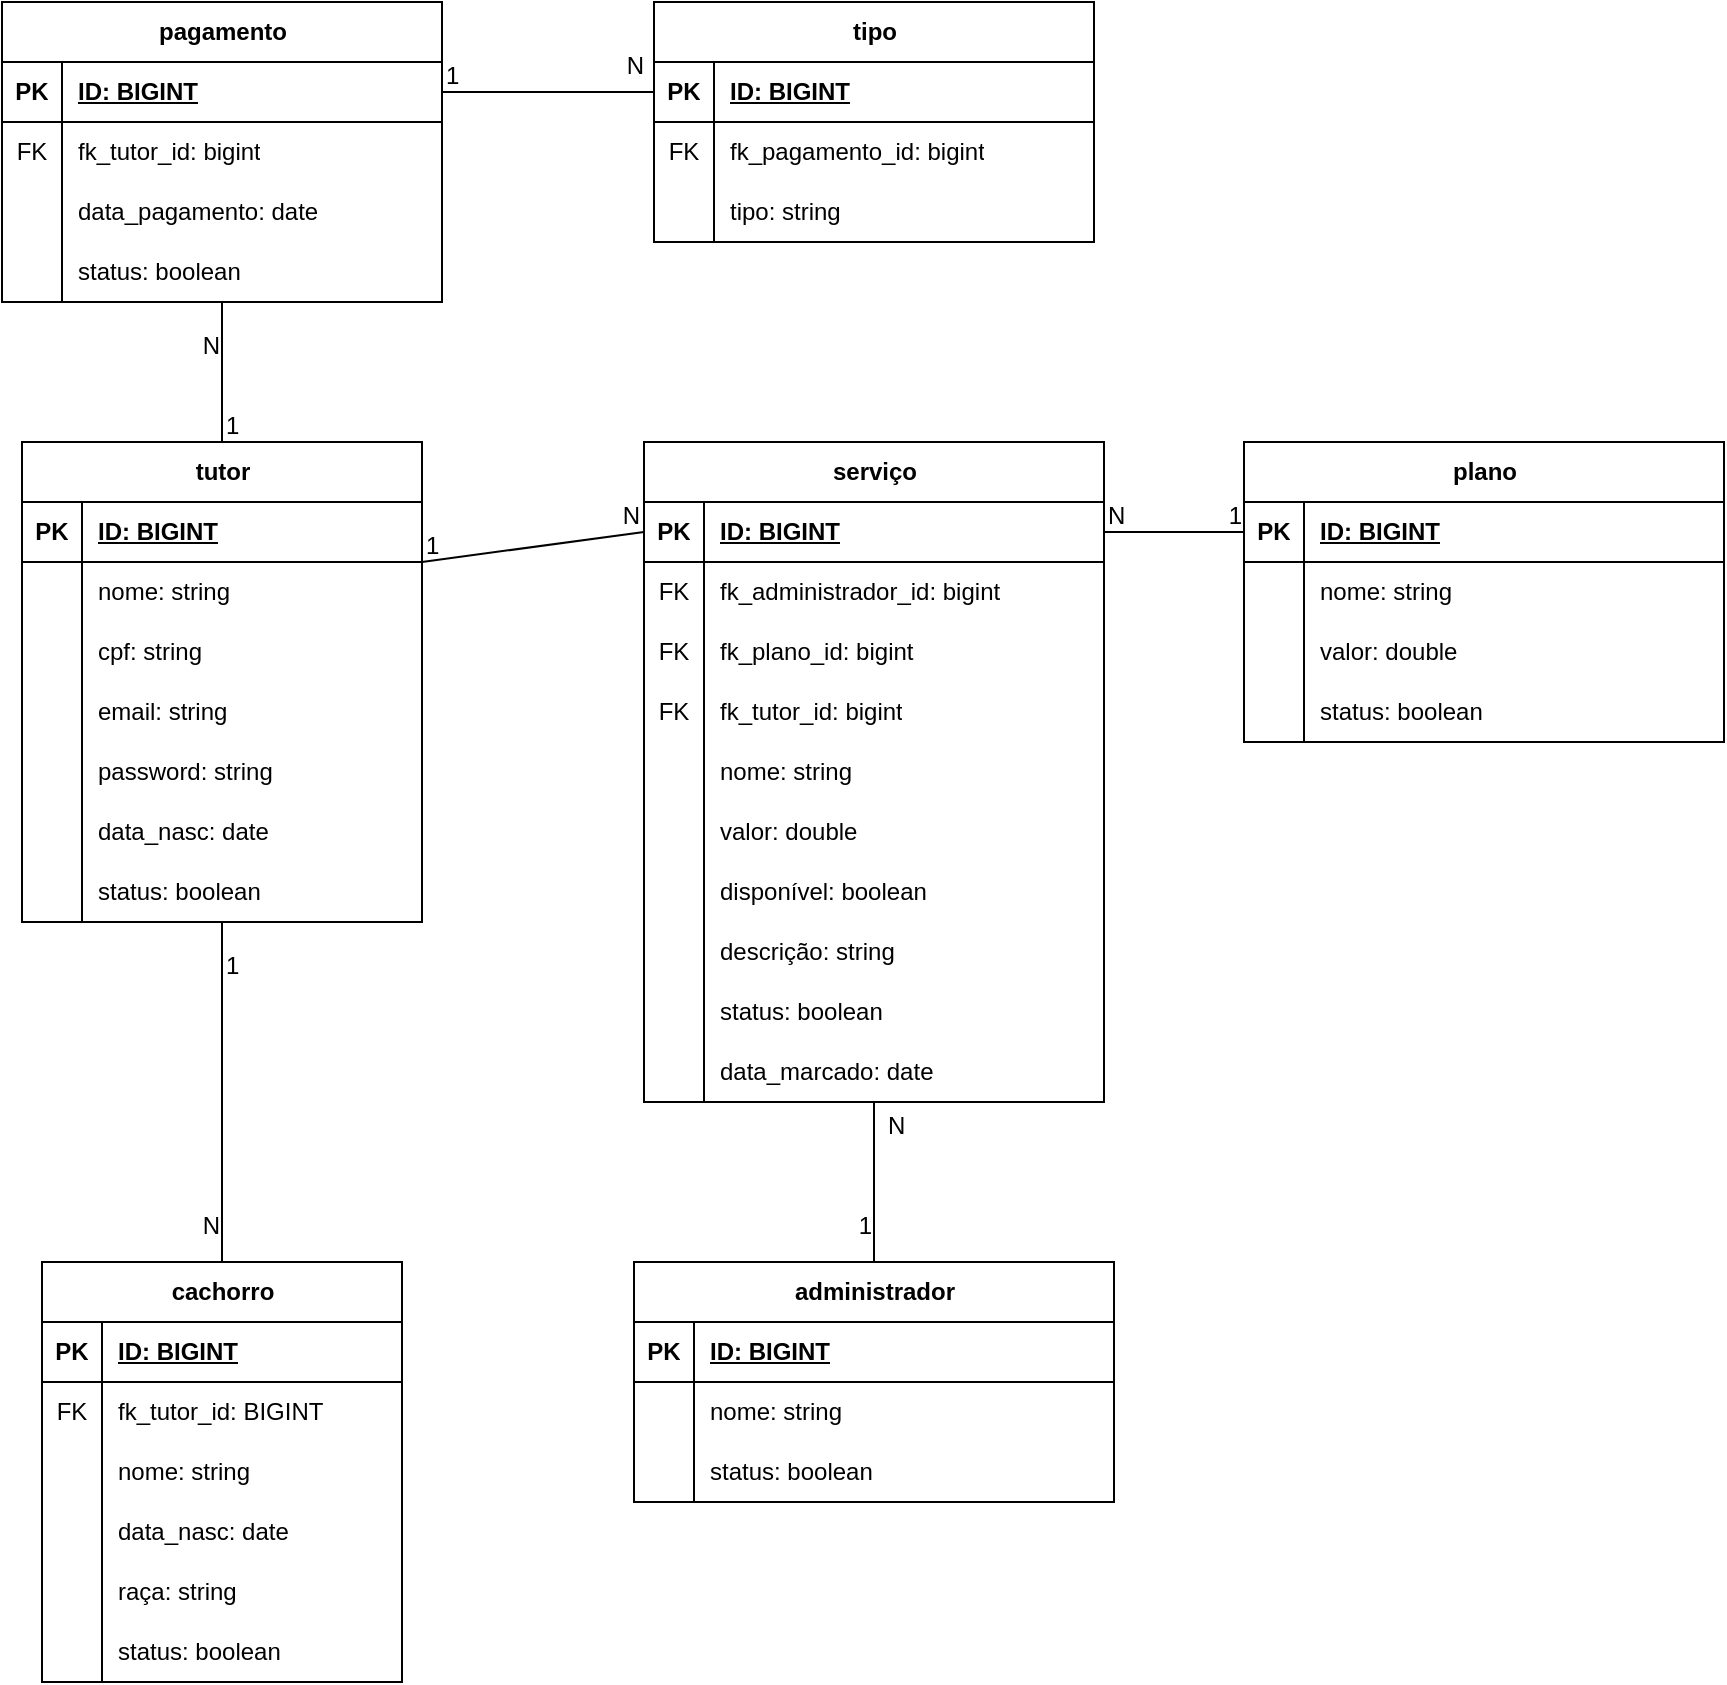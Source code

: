 <mxfile version="24.7.5">
  <diagram name="Page-1" id="2ca16b54-16f6-2749-3443-fa8db7711227">
    <mxGraphModel dx="1050" dy="669" grid="1" gridSize="10" guides="1" tooltips="1" connect="1" arrows="1" fold="1" page="1" pageScale="1" pageWidth="1100" pageHeight="850" background="none" math="0" shadow="0">
      <root>
        <mxCell id="0" />
        <mxCell id="1" parent="0" />
        <mxCell id="w0drmcv0weBNsux4f_6d-1" value="tutor" style="shape=table;startSize=30;container=1;collapsible=1;childLayout=tableLayout;fixedRows=1;rowLines=0;fontStyle=1;align=center;resizeLast=1;html=1;" parent="1" vertex="1">
          <mxGeometry x="99" y="290" width="200" height="240" as="geometry" />
        </mxCell>
        <mxCell id="w0drmcv0weBNsux4f_6d-2" value="" style="shape=tableRow;horizontal=0;startSize=0;swimlaneHead=0;swimlaneBody=0;fillColor=none;collapsible=0;dropTarget=0;points=[[0,0.5],[1,0.5]];portConstraint=eastwest;top=0;left=0;right=0;bottom=1;" parent="w0drmcv0weBNsux4f_6d-1" vertex="1">
          <mxGeometry y="30" width="200" height="30" as="geometry" />
        </mxCell>
        <mxCell id="w0drmcv0weBNsux4f_6d-3" value="PK" style="shape=partialRectangle;connectable=0;fillColor=none;top=0;left=0;bottom=0;right=0;fontStyle=1;overflow=hidden;whiteSpace=wrap;html=1;" parent="w0drmcv0weBNsux4f_6d-2" vertex="1">
          <mxGeometry width="30" height="30" as="geometry">
            <mxRectangle width="30" height="30" as="alternateBounds" />
          </mxGeometry>
        </mxCell>
        <mxCell id="w0drmcv0weBNsux4f_6d-4" value="ID: BIGINT" style="shape=partialRectangle;connectable=0;fillColor=none;top=0;left=0;bottom=0;right=0;align=left;spacingLeft=6;fontStyle=5;overflow=hidden;whiteSpace=wrap;html=1;" parent="w0drmcv0weBNsux4f_6d-2" vertex="1">
          <mxGeometry x="30" width="170" height="30" as="geometry">
            <mxRectangle width="170" height="30" as="alternateBounds" />
          </mxGeometry>
        </mxCell>
        <mxCell id="PdTR3v3oqkqqlif8aRmC-21" value="" style="shape=tableRow;horizontal=0;startSize=0;swimlaneHead=0;swimlaneBody=0;fillColor=none;collapsible=0;dropTarget=0;points=[[0,0.5],[1,0.5]];portConstraint=eastwest;top=0;left=0;right=0;bottom=0;" parent="w0drmcv0weBNsux4f_6d-1" vertex="1">
          <mxGeometry y="60" width="200" height="30" as="geometry" />
        </mxCell>
        <mxCell id="PdTR3v3oqkqqlif8aRmC-22" value="" style="shape=partialRectangle;connectable=0;fillColor=none;top=0;left=0;bottom=0;right=0;editable=1;overflow=hidden;whiteSpace=wrap;html=1;" parent="PdTR3v3oqkqqlif8aRmC-21" vertex="1">
          <mxGeometry width="30" height="30" as="geometry">
            <mxRectangle width="30" height="30" as="alternateBounds" />
          </mxGeometry>
        </mxCell>
        <mxCell id="PdTR3v3oqkqqlif8aRmC-23" value="nome: string" style="shape=partialRectangle;connectable=0;fillColor=none;top=0;left=0;bottom=0;right=0;align=left;spacingLeft=6;overflow=hidden;whiteSpace=wrap;html=1;" parent="PdTR3v3oqkqqlif8aRmC-21" vertex="1">
          <mxGeometry x="30" width="170" height="30" as="geometry">
            <mxRectangle width="170" height="30" as="alternateBounds" />
          </mxGeometry>
        </mxCell>
        <mxCell id="t72i1AY5IEDiPh9TqHGq-1" value="" style="shape=tableRow;horizontal=0;startSize=0;swimlaneHead=0;swimlaneBody=0;fillColor=none;collapsible=0;dropTarget=0;points=[[0,0.5],[1,0.5]];portConstraint=eastwest;top=0;left=0;right=0;bottom=0;" vertex="1" parent="w0drmcv0weBNsux4f_6d-1">
          <mxGeometry y="90" width="200" height="30" as="geometry" />
        </mxCell>
        <mxCell id="t72i1AY5IEDiPh9TqHGq-2" value="" style="shape=partialRectangle;connectable=0;fillColor=none;top=0;left=0;bottom=0;right=0;editable=1;overflow=hidden;whiteSpace=wrap;html=1;" vertex="1" parent="t72i1AY5IEDiPh9TqHGq-1">
          <mxGeometry width="30" height="30" as="geometry">
            <mxRectangle width="30" height="30" as="alternateBounds" />
          </mxGeometry>
        </mxCell>
        <mxCell id="t72i1AY5IEDiPh9TqHGq-3" value="cpf: string" style="shape=partialRectangle;connectable=0;fillColor=none;top=0;left=0;bottom=0;right=0;align=left;spacingLeft=6;overflow=hidden;whiteSpace=wrap;html=1;" vertex="1" parent="t72i1AY5IEDiPh9TqHGq-1">
          <mxGeometry x="30" width="170" height="30" as="geometry">
            <mxRectangle width="170" height="30" as="alternateBounds" />
          </mxGeometry>
        </mxCell>
        <mxCell id="t72i1AY5IEDiPh9TqHGq-10" value="" style="shape=tableRow;horizontal=0;startSize=0;swimlaneHead=0;swimlaneBody=0;fillColor=none;collapsible=0;dropTarget=0;points=[[0,0.5],[1,0.5]];portConstraint=eastwest;top=0;left=0;right=0;bottom=0;" vertex="1" parent="w0drmcv0weBNsux4f_6d-1">
          <mxGeometry y="120" width="200" height="30" as="geometry" />
        </mxCell>
        <mxCell id="t72i1AY5IEDiPh9TqHGq-11" value="" style="shape=partialRectangle;connectable=0;fillColor=none;top=0;left=0;bottom=0;right=0;editable=1;overflow=hidden;whiteSpace=wrap;html=1;" vertex="1" parent="t72i1AY5IEDiPh9TqHGq-10">
          <mxGeometry width="30" height="30" as="geometry">
            <mxRectangle width="30" height="30" as="alternateBounds" />
          </mxGeometry>
        </mxCell>
        <mxCell id="t72i1AY5IEDiPh9TqHGq-12" value="email: string" style="shape=partialRectangle;connectable=0;fillColor=none;top=0;left=0;bottom=0;right=0;align=left;spacingLeft=6;overflow=hidden;whiteSpace=wrap;html=1;" vertex="1" parent="t72i1AY5IEDiPh9TqHGq-10">
          <mxGeometry x="30" width="170" height="30" as="geometry">
            <mxRectangle width="170" height="30" as="alternateBounds" />
          </mxGeometry>
        </mxCell>
        <mxCell id="t72i1AY5IEDiPh9TqHGq-13" value="" style="shape=tableRow;horizontal=0;startSize=0;swimlaneHead=0;swimlaneBody=0;fillColor=none;collapsible=0;dropTarget=0;points=[[0,0.5],[1,0.5]];portConstraint=eastwest;top=0;left=0;right=0;bottom=0;" vertex="1" parent="w0drmcv0weBNsux4f_6d-1">
          <mxGeometry y="150" width="200" height="30" as="geometry" />
        </mxCell>
        <mxCell id="t72i1AY5IEDiPh9TqHGq-14" value="" style="shape=partialRectangle;connectable=0;fillColor=none;top=0;left=0;bottom=0;right=0;editable=1;overflow=hidden;whiteSpace=wrap;html=1;" vertex="1" parent="t72i1AY5IEDiPh9TqHGq-13">
          <mxGeometry width="30" height="30" as="geometry">
            <mxRectangle width="30" height="30" as="alternateBounds" />
          </mxGeometry>
        </mxCell>
        <mxCell id="t72i1AY5IEDiPh9TqHGq-15" value="password: string" style="shape=partialRectangle;connectable=0;fillColor=none;top=0;left=0;bottom=0;right=0;align=left;spacingLeft=6;overflow=hidden;whiteSpace=wrap;html=1;" vertex="1" parent="t72i1AY5IEDiPh9TqHGq-13">
          <mxGeometry x="30" width="170" height="30" as="geometry">
            <mxRectangle width="170" height="30" as="alternateBounds" />
          </mxGeometry>
        </mxCell>
        <mxCell id="t72i1AY5IEDiPh9TqHGq-7" value="" style="shape=tableRow;horizontal=0;startSize=0;swimlaneHead=0;swimlaneBody=0;fillColor=none;collapsible=0;dropTarget=0;points=[[0,0.5],[1,0.5]];portConstraint=eastwest;top=0;left=0;right=0;bottom=0;" vertex="1" parent="w0drmcv0weBNsux4f_6d-1">
          <mxGeometry y="180" width="200" height="30" as="geometry" />
        </mxCell>
        <mxCell id="t72i1AY5IEDiPh9TqHGq-8" value="" style="shape=partialRectangle;connectable=0;fillColor=none;top=0;left=0;bottom=0;right=0;editable=1;overflow=hidden;whiteSpace=wrap;html=1;" vertex="1" parent="t72i1AY5IEDiPh9TqHGq-7">
          <mxGeometry width="30" height="30" as="geometry">
            <mxRectangle width="30" height="30" as="alternateBounds" />
          </mxGeometry>
        </mxCell>
        <mxCell id="t72i1AY5IEDiPh9TqHGq-9" value="data_nasc: date" style="shape=partialRectangle;connectable=0;fillColor=none;top=0;left=0;bottom=0;right=0;align=left;spacingLeft=6;overflow=hidden;whiteSpace=wrap;html=1;" vertex="1" parent="t72i1AY5IEDiPh9TqHGq-7">
          <mxGeometry x="30" width="170" height="30" as="geometry">
            <mxRectangle width="170" height="30" as="alternateBounds" />
          </mxGeometry>
        </mxCell>
        <mxCell id="PdTR3v3oqkqqlif8aRmC-6" value="" style="shape=tableRow;horizontal=0;startSize=0;swimlaneHead=0;swimlaneBody=0;fillColor=none;collapsible=0;dropTarget=0;points=[[0,0.5],[1,0.5]];portConstraint=eastwest;top=0;left=0;right=0;bottom=0;" parent="w0drmcv0weBNsux4f_6d-1" vertex="1">
          <mxGeometry y="210" width="200" height="30" as="geometry" />
        </mxCell>
        <mxCell id="PdTR3v3oqkqqlif8aRmC-7" value="" style="shape=partialRectangle;connectable=0;fillColor=none;top=0;left=0;bottom=0;right=0;editable=1;overflow=hidden;whiteSpace=wrap;html=1;" parent="PdTR3v3oqkqqlif8aRmC-6" vertex="1">
          <mxGeometry width="30" height="30" as="geometry">
            <mxRectangle width="30" height="30" as="alternateBounds" />
          </mxGeometry>
        </mxCell>
        <mxCell id="PdTR3v3oqkqqlif8aRmC-8" value="status: boolean" style="shape=partialRectangle;connectable=0;fillColor=none;top=0;left=0;bottom=0;right=0;align=left;spacingLeft=6;overflow=hidden;whiteSpace=wrap;html=1;" parent="PdTR3v3oqkqqlif8aRmC-6" vertex="1">
          <mxGeometry x="30" width="170" height="30" as="geometry">
            <mxRectangle width="170" height="30" as="alternateBounds" />
          </mxGeometry>
        </mxCell>
        <mxCell id="w0drmcv0weBNsux4f_6d-27" value="cachorro" style="shape=table;startSize=30;container=1;collapsible=1;childLayout=tableLayout;fixedRows=1;rowLines=0;fontStyle=1;align=center;resizeLast=1;html=1;" parent="1" vertex="1">
          <mxGeometry x="109" y="700" width="180" height="210" as="geometry" />
        </mxCell>
        <mxCell id="w0drmcv0weBNsux4f_6d-28" value="" style="shape=tableRow;horizontal=0;startSize=0;swimlaneHead=0;swimlaneBody=0;fillColor=none;collapsible=0;dropTarget=0;points=[[0,0.5],[1,0.5]];portConstraint=eastwest;top=0;left=0;right=0;bottom=1;" parent="w0drmcv0weBNsux4f_6d-27" vertex="1">
          <mxGeometry y="30" width="180" height="30" as="geometry" />
        </mxCell>
        <mxCell id="w0drmcv0weBNsux4f_6d-29" value="PK" style="shape=partialRectangle;connectable=0;fillColor=none;top=0;left=0;bottom=0;right=0;fontStyle=1;overflow=hidden;whiteSpace=wrap;html=1;" parent="w0drmcv0weBNsux4f_6d-28" vertex="1">
          <mxGeometry width="30" height="30" as="geometry">
            <mxRectangle width="30" height="30" as="alternateBounds" />
          </mxGeometry>
        </mxCell>
        <mxCell id="w0drmcv0weBNsux4f_6d-30" value="ID: BIGINT" style="shape=partialRectangle;connectable=0;fillColor=none;top=0;left=0;bottom=0;right=0;align=left;spacingLeft=6;fontStyle=5;overflow=hidden;whiteSpace=wrap;html=1;" parent="w0drmcv0weBNsux4f_6d-28" vertex="1">
          <mxGeometry x="30" width="150" height="30" as="geometry">
            <mxRectangle width="150" height="30" as="alternateBounds" />
          </mxGeometry>
        </mxCell>
        <mxCell id="w0drmcv0weBNsux4f_6d-31" value="" style="shape=tableRow;horizontal=0;startSize=0;swimlaneHead=0;swimlaneBody=0;fillColor=none;collapsible=0;dropTarget=0;points=[[0,0.5],[1,0.5]];portConstraint=eastwest;top=0;left=0;right=0;bottom=0;" parent="w0drmcv0weBNsux4f_6d-27" vertex="1">
          <mxGeometry y="60" width="180" height="30" as="geometry" />
        </mxCell>
        <mxCell id="w0drmcv0weBNsux4f_6d-32" value="FK" style="shape=partialRectangle;connectable=0;fillColor=none;top=0;left=0;bottom=0;right=0;editable=1;overflow=hidden;whiteSpace=wrap;html=1;" parent="w0drmcv0weBNsux4f_6d-31" vertex="1">
          <mxGeometry width="30" height="30" as="geometry">
            <mxRectangle width="30" height="30" as="alternateBounds" />
          </mxGeometry>
        </mxCell>
        <mxCell id="w0drmcv0weBNsux4f_6d-33" value="fk_t&lt;span style=&quot;background-color: initial;&quot;&gt;utor_id: BIGINT&lt;/span&gt;" style="shape=partialRectangle;connectable=0;fillColor=none;top=0;left=0;bottom=0;right=0;align=left;spacingLeft=6;overflow=hidden;whiteSpace=wrap;html=1;" parent="w0drmcv0weBNsux4f_6d-31" vertex="1">
          <mxGeometry x="30" width="150" height="30" as="geometry">
            <mxRectangle width="150" height="30" as="alternateBounds" />
          </mxGeometry>
        </mxCell>
        <mxCell id="PdTR3v3oqkqqlif8aRmC-100" value="" style="shape=tableRow;horizontal=0;startSize=0;swimlaneHead=0;swimlaneBody=0;fillColor=none;collapsible=0;dropTarget=0;points=[[0,0.5],[1,0.5]];portConstraint=eastwest;top=0;left=0;right=0;bottom=0;" parent="w0drmcv0weBNsux4f_6d-27" vertex="1">
          <mxGeometry y="90" width="180" height="30" as="geometry" />
        </mxCell>
        <mxCell id="PdTR3v3oqkqqlif8aRmC-101" value="" style="shape=partialRectangle;connectable=0;fillColor=none;top=0;left=0;bottom=0;right=0;editable=1;overflow=hidden;whiteSpace=wrap;html=1;" parent="PdTR3v3oqkqqlif8aRmC-100" vertex="1">
          <mxGeometry width="30" height="30" as="geometry">
            <mxRectangle width="30" height="30" as="alternateBounds" />
          </mxGeometry>
        </mxCell>
        <mxCell id="PdTR3v3oqkqqlif8aRmC-102" value="nome: string" style="shape=partialRectangle;connectable=0;fillColor=none;top=0;left=0;bottom=0;right=0;align=left;spacingLeft=6;overflow=hidden;whiteSpace=wrap;html=1;" parent="PdTR3v3oqkqqlif8aRmC-100" vertex="1">
          <mxGeometry x="30" width="150" height="30" as="geometry">
            <mxRectangle width="150" height="30" as="alternateBounds" />
          </mxGeometry>
        </mxCell>
        <mxCell id="PdTR3v3oqkqqlif8aRmC-103" value="" style="shape=tableRow;horizontal=0;startSize=0;swimlaneHead=0;swimlaneBody=0;fillColor=none;collapsible=0;dropTarget=0;points=[[0,0.5],[1,0.5]];portConstraint=eastwest;top=0;left=0;right=0;bottom=0;" parent="w0drmcv0weBNsux4f_6d-27" vertex="1">
          <mxGeometry y="120" width="180" height="30" as="geometry" />
        </mxCell>
        <mxCell id="PdTR3v3oqkqqlif8aRmC-104" value="" style="shape=partialRectangle;connectable=0;fillColor=none;top=0;left=0;bottom=0;right=0;editable=1;overflow=hidden;whiteSpace=wrap;html=1;" parent="PdTR3v3oqkqqlif8aRmC-103" vertex="1">
          <mxGeometry width="30" height="30" as="geometry">
            <mxRectangle width="30" height="30" as="alternateBounds" />
          </mxGeometry>
        </mxCell>
        <mxCell id="PdTR3v3oqkqqlif8aRmC-105" value="&lt;span style=&quot;background-color: initial;&quot;&gt;data_nasc: date&lt;/span&gt;" style="shape=partialRectangle;connectable=0;fillColor=none;top=0;left=0;bottom=0;right=0;align=left;spacingLeft=6;overflow=hidden;whiteSpace=wrap;html=1;" parent="PdTR3v3oqkqqlif8aRmC-103" vertex="1">
          <mxGeometry x="30" width="150" height="30" as="geometry">
            <mxRectangle width="150" height="30" as="alternateBounds" />
          </mxGeometry>
        </mxCell>
        <mxCell id="PdTR3v3oqkqqlif8aRmC-106" value="" style="shape=tableRow;horizontal=0;startSize=0;swimlaneHead=0;swimlaneBody=0;fillColor=none;collapsible=0;dropTarget=0;points=[[0,0.5],[1,0.5]];portConstraint=eastwest;top=0;left=0;right=0;bottom=0;" parent="w0drmcv0weBNsux4f_6d-27" vertex="1">
          <mxGeometry y="150" width="180" height="30" as="geometry" />
        </mxCell>
        <mxCell id="PdTR3v3oqkqqlif8aRmC-107" value="" style="shape=partialRectangle;connectable=0;fillColor=none;top=0;left=0;bottom=0;right=0;editable=1;overflow=hidden;whiteSpace=wrap;html=1;" parent="PdTR3v3oqkqqlif8aRmC-106" vertex="1">
          <mxGeometry width="30" height="30" as="geometry">
            <mxRectangle width="30" height="30" as="alternateBounds" />
          </mxGeometry>
        </mxCell>
        <mxCell id="PdTR3v3oqkqqlif8aRmC-108" value="&lt;span style=&quot;background-color: initial;&quot;&gt;raça: string&lt;/span&gt;" style="shape=partialRectangle;connectable=0;fillColor=none;top=0;left=0;bottom=0;right=0;align=left;spacingLeft=6;overflow=hidden;whiteSpace=wrap;html=1;" parent="PdTR3v3oqkqqlif8aRmC-106" vertex="1">
          <mxGeometry x="30" width="150" height="30" as="geometry">
            <mxRectangle width="150" height="30" as="alternateBounds" />
          </mxGeometry>
        </mxCell>
        <mxCell id="PdTR3v3oqkqqlif8aRmC-109" value="" style="shape=tableRow;horizontal=0;startSize=0;swimlaneHead=0;swimlaneBody=0;fillColor=none;collapsible=0;dropTarget=0;points=[[0,0.5],[1,0.5]];portConstraint=eastwest;top=0;left=0;right=0;bottom=0;" parent="w0drmcv0weBNsux4f_6d-27" vertex="1">
          <mxGeometry y="180" width="180" height="30" as="geometry" />
        </mxCell>
        <mxCell id="PdTR3v3oqkqqlif8aRmC-110" value="" style="shape=partialRectangle;connectable=0;fillColor=none;top=0;left=0;bottom=0;right=0;editable=1;overflow=hidden;whiteSpace=wrap;html=1;" parent="PdTR3v3oqkqqlif8aRmC-109" vertex="1">
          <mxGeometry width="30" height="30" as="geometry">
            <mxRectangle width="30" height="30" as="alternateBounds" />
          </mxGeometry>
        </mxCell>
        <mxCell id="PdTR3v3oqkqqlif8aRmC-111" value="&lt;span style=&quot;background-color: initial;&quot;&gt;status: boolean&lt;/span&gt;" style="shape=partialRectangle;connectable=0;fillColor=none;top=0;left=0;bottom=0;right=0;align=left;spacingLeft=6;overflow=hidden;whiteSpace=wrap;html=1;" parent="PdTR3v3oqkqqlif8aRmC-109" vertex="1">
          <mxGeometry x="30" width="150" height="30" as="geometry">
            <mxRectangle width="150" height="30" as="alternateBounds" />
          </mxGeometry>
        </mxCell>
        <mxCell id="w0drmcv0weBNsux4f_6d-34" value="" style="endArrow=none;html=1;rounded=0;exitX=1;exitY=0.25;exitDx=0;exitDy=0;entryX=0;entryY=0.5;entryDx=0;entryDy=0;" parent="1" source="w0drmcv0weBNsux4f_6d-1" target="w0drmcv0weBNsux4f_6d-41" edge="1">
          <mxGeometry relative="1" as="geometry">
            <mxPoint x="240" y="169.83" as="sourcePoint" />
            <mxPoint x="330" y="355" as="targetPoint" />
          </mxGeometry>
        </mxCell>
        <mxCell id="w0drmcv0weBNsux4f_6d-35" value="1" style="resizable=0;html=1;whiteSpace=wrap;align=left;verticalAlign=bottom;" parent="w0drmcv0weBNsux4f_6d-34" connectable="0" vertex="1">
          <mxGeometry x="-1" relative="1" as="geometry" />
        </mxCell>
        <mxCell id="w0drmcv0weBNsux4f_6d-36" value="N" style="resizable=0;html=1;whiteSpace=wrap;align=right;verticalAlign=bottom;" parent="w0drmcv0weBNsux4f_6d-34" connectable="0" vertex="1">
          <mxGeometry x="1" relative="1" as="geometry" />
        </mxCell>
        <mxCell id="w0drmcv0weBNsux4f_6d-37" value="" style="endArrow=none;html=1;rounded=0;entryX=0.5;entryY=0;entryDx=0;entryDy=0;exitX=0.5;exitY=1;exitDx=0;exitDy=0;" parent="1" source="w0drmcv0weBNsux4f_6d-1" target="w0drmcv0weBNsux4f_6d-27" edge="1">
          <mxGeometry relative="1" as="geometry">
            <mxPoint x="340" y="545" as="sourcePoint" />
            <mxPoint x="530" y="255" as="targetPoint" />
          </mxGeometry>
        </mxCell>
        <mxCell id="w0drmcv0weBNsux4f_6d-38" value="1" style="resizable=0;html=1;whiteSpace=wrap;align=left;verticalAlign=bottom;" parent="w0drmcv0weBNsux4f_6d-37" connectable="0" vertex="1">
          <mxGeometry x="-1" relative="1" as="geometry">
            <mxPoint y="30" as="offset" />
          </mxGeometry>
        </mxCell>
        <mxCell id="w0drmcv0weBNsux4f_6d-39" value="N" style="resizable=0;html=1;whiteSpace=wrap;align=right;verticalAlign=bottom;" parent="w0drmcv0weBNsux4f_6d-37" connectable="0" vertex="1">
          <mxGeometry x="1" relative="1" as="geometry">
            <mxPoint y="-10" as="offset" />
          </mxGeometry>
        </mxCell>
        <mxCell id="w0drmcv0weBNsux4f_6d-40" value="serviço" style="shape=table;startSize=30;container=1;collapsible=1;childLayout=tableLayout;fixedRows=1;rowLines=0;fontStyle=1;align=center;resizeLast=1;html=1;" parent="1" vertex="1">
          <mxGeometry x="410" y="290" width="230" height="330" as="geometry" />
        </mxCell>
        <mxCell id="w0drmcv0weBNsux4f_6d-41" value="" style="shape=tableRow;horizontal=0;startSize=0;swimlaneHead=0;swimlaneBody=0;fillColor=none;collapsible=0;dropTarget=0;points=[[0,0.5],[1,0.5]];portConstraint=eastwest;top=0;left=0;right=0;bottom=1;" parent="w0drmcv0weBNsux4f_6d-40" vertex="1">
          <mxGeometry y="30" width="230" height="30" as="geometry" />
        </mxCell>
        <mxCell id="w0drmcv0weBNsux4f_6d-42" value="PK" style="shape=partialRectangle;connectable=0;fillColor=none;top=0;left=0;bottom=0;right=0;fontStyle=1;overflow=hidden;whiteSpace=wrap;html=1;" parent="w0drmcv0weBNsux4f_6d-41" vertex="1">
          <mxGeometry width="30" height="30" as="geometry">
            <mxRectangle width="30" height="30" as="alternateBounds" />
          </mxGeometry>
        </mxCell>
        <mxCell id="w0drmcv0weBNsux4f_6d-43" value="ID: BIGINT" style="shape=partialRectangle;connectable=0;fillColor=none;top=0;left=0;bottom=0;right=0;align=left;spacingLeft=6;fontStyle=5;overflow=hidden;whiteSpace=wrap;html=1;" parent="w0drmcv0weBNsux4f_6d-41" vertex="1">
          <mxGeometry x="30" width="200" height="30" as="geometry">
            <mxRectangle width="200" height="30" as="alternateBounds" />
          </mxGeometry>
        </mxCell>
        <mxCell id="PdTR3v3oqkqqlif8aRmC-15" value="" style="shape=tableRow;horizontal=0;startSize=0;swimlaneHead=0;swimlaneBody=0;fillColor=none;collapsible=0;dropTarget=0;points=[[0,0.5],[1,0.5]];portConstraint=eastwest;top=0;left=0;right=0;bottom=0;" parent="w0drmcv0weBNsux4f_6d-40" vertex="1">
          <mxGeometry y="60" width="230" height="30" as="geometry" />
        </mxCell>
        <mxCell id="PdTR3v3oqkqqlif8aRmC-16" value="&lt;span style=&quot;text-align: left;&quot;&gt;FK&lt;/span&gt;" style="shape=partialRectangle;connectable=0;fillColor=none;top=0;left=0;bottom=0;right=0;editable=1;overflow=hidden;whiteSpace=wrap;html=1;" parent="PdTR3v3oqkqqlif8aRmC-15" vertex="1">
          <mxGeometry width="30" height="30" as="geometry">
            <mxRectangle width="30" height="30" as="alternateBounds" />
          </mxGeometry>
        </mxCell>
        <mxCell id="PdTR3v3oqkqqlif8aRmC-17" value="fk_administrador_id: bigint" style="shape=partialRectangle;connectable=0;fillColor=none;top=0;left=0;bottom=0;right=0;align=left;spacingLeft=6;overflow=hidden;whiteSpace=wrap;html=1;" parent="PdTR3v3oqkqqlif8aRmC-15" vertex="1">
          <mxGeometry x="30" width="200" height="30" as="geometry">
            <mxRectangle width="200" height="30" as="alternateBounds" />
          </mxGeometry>
        </mxCell>
        <mxCell id="PdTR3v3oqkqqlif8aRmC-118" value="" style="shape=tableRow;horizontal=0;startSize=0;swimlaneHead=0;swimlaneBody=0;fillColor=none;collapsible=0;dropTarget=0;points=[[0,0.5],[1,0.5]];portConstraint=eastwest;top=0;left=0;right=0;bottom=0;" parent="w0drmcv0weBNsux4f_6d-40" vertex="1">
          <mxGeometry y="90" width="230" height="30" as="geometry" />
        </mxCell>
        <mxCell id="PdTR3v3oqkqqlif8aRmC-119" value="&lt;span style=&quot;text-align: left;&quot;&gt;FK&lt;/span&gt;" style="shape=partialRectangle;connectable=0;fillColor=none;top=0;left=0;bottom=0;right=0;editable=1;overflow=hidden;whiteSpace=wrap;html=1;" parent="PdTR3v3oqkqqlif8aRmC-118" vertex="1">
          <mxGeometry width="30" height="30" as="geometry">
            <mxRectangle width="30" height="30" as="alternateBounds" />
          </mxGeometry>
        </mxCell>
        <mxCell id="PdTR3v3oqkqqlif8aRmC-120" value="fk_plano_id: bigint" style="shape=partialRectangle;connectable=0;fillColor=none;top=0;left=0;bottom=0;right=0;align=left;spacingLeft=6;overflow=hidden;whiteSpace=wrap;html=1;" parent="PdTR3v3oqkqqlif8aRmC-118" vertex="1">
          <mxGeometry x="30" width="200" height="30" as="geometry">
            <mxRectangle width="200" height="30" as="alternateBounds" />
          </mxGeometry>
        </mxCell>
        <mxCell id="PdTR3v3oqkqqlif8aRmC-40" value="" style="shape=tableRow;horizontal=0;startSize=0;swimlaneHead=0;swimlaneBody=0;fillColor=none;collapsible=0;dropTarget=0;points=[[0,0.5],[1,0.5]];portConstraint=eastwest;top=0;left=0;right=0;bottom=0;" parent="w0drmcv0weBNsux4f_6d-40" vertex="1">
          <mxGeometry y="120" width="230" height="30" as="geometry" />
        </mxCell>
        <mxCell id="PdTR3v3oqkqqlif8aRmC-41" value="&lt;span style=&quot;text-align: left;&quot;&gt;FK&lt;/span&gt;" style="shape=partialRectangle;connectable=0;fillColor=none;top=0;left=0;bottom=0;right=0;editable=1;overflow=hidden;whiteSpace=wrap;html=1;" parent="PdTR3v3oqkqqlif8aRmC-40" vertex="1">
          <mxGeometry width="30" height="30" as="geometry">
            <mxRectangle width="30" height="30" as="alternateBounds" />
          </mxGeometry>
        </mxCell>
        <mxCell id="PdTR3v3oqkqqlif8aRmC-42" value="fk_tutor_id: bigint" style="shape=partialRectangle;connectable=0;fillColor=none;top=0;left=0;bottom=0;right=0;align=left;spacingLeft=6;overflow=hidden;whiteSpace=wrap;html=1;" parent="PdTR3v3oqkqqlif8aRmC-40" vertex="1">
          <mxGeometry x="30" width="200" height="30" as="geometry">
            <mxRectangle width="200" height="30" as="alternateBounds" />
          </mxGeometry>
        </mxCell>
        <mxCell id="w0drmcv0weBNsux4f_6d-44" value="" style="shape=tableRow;horizontal=0;startSize=0;swimlaneHead=0;swimlaneBody=0;fillColor=none;collapsible=0;dropTarget=0;points=[[0,0.5],[1,0.5]];portConstraint=eastwest;top=0;left=0;right=0;bottom=0;" parent="w0drmcv0weBNsux4f_6d-40" vertex="1">
          <mxGeometry y="150" width="230" height="30" as="geometry" />
        </mxCell>
        <mxCell id="w0drmcv0weBNsux4f_6d-45" value="" style="shape=partialRectangle;connectable=0;fillColor=none;top=0;left=0;bottom=0;right=0;editable=1;overflow=hidden;whiteSpace=wrap;html=1;" parent="w0drmcv0weBNsux4f_6d-44" vertex="1">
          <mxGeometry width="30" height="30" as="geometry">
            <mxRectangle width="30" height="30" as="alternateBounds" />
          </mxGeometry>
        </mxCell>
        <mxCell id="w0drmcv0weBNsux4f_6d-46" value="nome: string" style="shape=partialRectangle;connectable=0;fillColor=none;top=0;left=0;bottom=0;right=0;align=left;spacingLeft=6;overflow=hidden;whiteSpace=wrap;html=1;" parent="w0drmcv0weBNsux4f_6d-44" vertex="1">
          <mxGeometry x="30" width="200" height="30" as="geometry">
            <mxRectangle width="200" height="30" as="alternateBounds" />
          </mxGeometry>
        </mxCell>
        <mxCell id="w0drmcv0weBNsux4f_6d-79" value="" style="shape=tableRow;horizontal=0;startSize=0;swimlaneHead=0;swimlaneBody=0;fillColor=none;collapsible=0;dropTarget=0;points=[[0,0.5],[1,0.5]];portConstraint=eastwest;top=0;left=0;right=0;bottom=0;" parent="w0drmcv0weBNsux4f_6d-40" vertex="1">
          <mxGeometry y="180" width="230" height="30" as="geometry" />
        </mxCell>
        <mxCell id="w0drmcv0weBNsux4f_6d-80" value="" style="shape=partialRectangle;connectable=0;fillColor=none;top=0;left=0;bottom=0;right=0;editable=1;overflow=hidden;whiteSpace=wrap;html=1;" parent="w0drmcv0weBNsux4f_6d-79" vertex="1">
          <mxGeometry width="30" height="30" as="geometry">
            <mxRectangle width="30" height="30" as="alternateBounds" />
          </mxGeometry>
        </mxCell>
        <mxCell id="w0drmcv0weBNsux4f_6d-81" value="valor: double" style="shape=partialRectangle;connectable=0;fillColor=none;top=0;left=0;bottom=0;right=0;align=left;spacingLeft=6;overflow=hidden;whiteSpace=wrap;html=1;" parent="w0drmcv0weBNsux4f_6d-79" vertex="1">
          <mxGeometry x="30" width="200" height="30" as="geometry">
            <mxRectangle width="200" height="30" as="alternateBounds" />
          </mxGeometry>
        </mxCell>
        <mxCell id="w0drmcv0weBNsux4f_6d-82" value="" style="shape=tableRow;horizontal=0;startSize=0;swimlaneHead=0;swimlaneBody=0;fillColor=none;collapsible=0;dropTarget=0;points=[[0,0.5],[1,0.5]];portConstraint=eastwest;top=0;left=0;right=0;bottom=0;" parent="w0drmcv0weBNsux4f_6d-40" vertex="1">
          <mxGeometry y="210" width="230" height="30" as="geometry" />
        </mxCell>
        <mxCell id="w0drmcv0weBNsux4f_6d-83" value="" style="shape=partialRectangle;connectable=0;fillColor=none;top=0;left=0;bottom=0;right=0;editable=1;overflow=hidden;whiteSpace=wrap;html=1;" parent="w0drmcv0weBNsux4f_6d-82" vertex="1">
          <mxGeometry width="30" height="30" as="geometry">
            <mxRectangle width="30" height="30" as="alternateBounds" />
          </mxGeometry>
        </mxCell>
        <mxCell id="w0drmcv0weBNsux4f_6d-84" value="disponível: boolean" style="shape=partialRectangle;connectable=0;fillColor=none;top=0;left=0;bottom=0;right=0;align=left;spacingLeft=6;overflow=hidden;whiteSpace=wrap;html=1;" parent="w0drmcv0weBNsux4f_6d-82" vertex="1">
          <mxGeometry x="30" width="200" height="30" as="geometry">
            <mxRectangle width="200" height="30" as="alternateBounds" />
          </mxGeometry>
        </mxCell>
        <mxCell id="w0drmcv0weBNsux4f_6d-104" value="" style="shape=tableRow;horizontal=0;startSize=0;swimlaneHead=0;swimlaneBody=0;fillColor=none;collapsible=0;dropTarget=0;points=[[0,0.5],[1,0.5]];portConstraint=eastwest;top=0;left=0;right=0;bottom=0;" parent="w0drmcv0weBNsux4f_6d-40" vertex="1">
          <mxGeometry y="240" width="230" height="30" as="geometry" />
        </mxCell>
        <mxCell id="w0drmcv0weBNsux4f_6d-105" value="" style="shape=partialRectangle;connectable=0;fillColor=none;top=0;left=0;bottom=0;right=0;editable=1;overflow=hidden;whiteSpace=wrap;html=1;" parent="w0drmcv0weBNsux4f_6d-104" vertex="1">
          <mxGeometry width="30" height="30" as="geometry">
            <mxRectangle width="30" height="30" as="alternateBounds" />
          </mxGeometry>
        </mxCell>
        <mxCell id="w0drmcv0weBNsux4f_6d-106" value="descrição: string" style="shape=partialRectangle;connectable=0;fillColor=none;top=0;left=0;bottom=0;right=0;align=left;spacingLeft=6;overflow=hidden;whiteSpace=wrap;html=1;" parent="w0drmcv0weBNsux4f_6d-104" vertex="1">
          <mxGeometry x="30" width="200" height="30" as="geometry">
            <mxRectangle width="200" height="30" as="alternateBounds" />
          </mxGeometry>
        </mxCell>
        <mxCell id="PdTR3v3oqkqqlif8aRmC-3" value="" style="shape=tableRow;horizontal=0;startSize=0;swimlaneHead=0;swimlaneBody=0;fillColor=none;collapsible=0;dropTarget=0;points=[[0,0.5],[1,0.5]];portConstraint=eastwest;top=0;left=0;right=0;bottom=0;" parent="w0drmcv0weBNsux4f_6d-40" vertex="1">
          <mxGeometry y="270" width="230" height="30" as="geometry" />
        </mxCell>
        <mxCell id="PdTR3v3oqkqqlif8aRmC-4" value="" style="shape=partialRectangle;connectable=0;fillColor=none;top=0;left=0;bottom=0;right=0;editable=1;overflow=hidden;whiteSpace=wrap;html=1;" parent="PdTR3v3oqkqqlif8aRmC-3" vertex="1">
          <mxGeometry width="30" height="30" as="geometry">
            <mxRectangle width="30" height="30" as="alternateBounds" />
          </mxGeometry>
        </mxCell>
        <mxCell id="PdTR3v3oqkqqlif8aRmC-5" value="status: boolean" style="shape=partialRectangle;connectable=0;fillColor=none;top=0;left=0;bottom=0;right=0;align=left;spacingLeft=6;overflow=hidden;whiteSpace=wrap;html=1;" parent="PdTR3v3oqkqqlif8aRmC-3" vertex="1">
          <mxGeometry x="30" width="200" height="30" as="geometry">
            <mxRectangle width="200" height="30" as="alternateBounds" />
          </mxGeometry>
        </mxCell>
        <mxCell id="PdTR3v3oqkqqlif8aRmC-9" value="" style="shape=tableRow;horizontal=0;startSize=0;swimlaneHead=0;swimlaneBody=0;fillColor=none;collapsible=0;dropTarget=0;points=[[0,0.5],[1,0.5]];portConstraint=eastwest;top=0;left=0;right=0;bottom=0;" parent="w0drmcv0weBNsux4f_6d-40" vertex="1">
          <mxGeometry y="300" width="230" height="30" as="geometry" />
        </mxCell>
        <mxCell id="PdTR3v3oqkqqlif8aRmC-10" value="" style="shape=partialRectangle;connectable=0;fillColor=none;top=0;left=0;bottom=0;right=0;editable=1;overflow=hidden;whiteSpace=wrap;html=1;" parent="PdTR3v3oqkqqlif8aRmC-9" vertex="1">
          <mxGeometry width="30" height="30" as="geometry">
            <mxRectangle width="30" height="30" as="alternateBounds" />
          </mxGeometry>
        </mxCell>
        <mxCell id="PdTR3v3oqkqqlif8aRmC-11" value="data_marcado: date&lt;span style=&quot;background-color: initial;&quot;&gt;&amp;nbsp;&lt;/span&gt;" style="shape=partialRectangle;connectable=0;fillColor=none;top=0;left=0;bottom=0;right=0;align=left;spacingLeft=6;overflow=hidden;whiteSpace=wrap;html=1;" parent="PdTR3v3oqkqqlif8aRmC-9" vertex="1">
          <mxGeometry x="30" width="200" height="30" as="geometry">
            <mxRectangle width="200" height="30" as="alternateBounds" />
          </mxGeometry>
        </mxCell>
        <mxCell id="w0drmcv0weBNsux4f_6d-88" value="p&lt;span style=&quot;background-color: initial;&quot;&gt;lano&lt;/span&gt;" style="shape=table;startSize=30;container=1;collapsible=1;childLayout=tableLayout;fixedRows=1;rowLines=0;fontStyle=1;align=center;resizeLast=1;html=1;" parent="1" vertex="1">
          <mxGeometry x="710" y="290" width="240" height="150" as="geometry" />
        </mxCell>
        <mxCell id="w0drmcv0weBNsux4f_6d-89" value="" style="shape=tableRow;horizontal=0;startSize=0;swimlaneHead=0;swimlaneBody=0;fillColor=none;collapsible=0;dropTarget=0;points=[[0,0.5],[1,0.5]];portConstraint=eastwest;top=0;left=0;right=0;bottom=1;" parent="w0drmcv0weBNsux4f_6d-88" vertex="1">
          <mxGeometry y="30" width="240" height="30" as="geometry" />
        </mxCell>
        <mxCell id="w0drmcv0weBNsux4f_6d-90" value="PK" style="shape=partialRectangle;connectable=0;fillColor=none;top=0;left=0;bottom=0;right=0;fontStyle=1;overflow=hidden;whiteSpace=wrap;html=1;" parent="w0drmcv0weBNsux4f_6d-89" vertex="1">
          <mxGeometry width="30" height="30" as="geometry">
            <mxRectangle width="30" height="30" as="alternateBounds" />
          </mxGeometry>
        </mxCell>
        <mxCell id="w0drmcv0weBNsux4f_6d-91" value="ID: BIGINT" style="shape=partialRectangle;connectable=0;fillColor=none;top=0;left=0;bottom=0;right=0;align=left;spacingLeft=6;fontStyle=5;overflow=hidden;whiteSpace=wrap;html=1;" parent="w0drmcv0weBNsux4f_6d-89" vertex="1">
          <mxGeometry x="30" width="210" height="30" as="geometry">
            <mxRectangle width="210" height="30" as="alternateBounds" />
          </mxGeometry>
        </mxCell>
        <mxCell id="PdTR3v3oqkqqlif8aRmC-91" value="" style="shape=tableRow;horizontal=0;startSize=0;swimlaneHead=0;swimlaneBody=0;fillColor=none;collapsible=0;dropTarget=0;points=[[0,0.5],[1,0.5]];portConstraint=eastwest;top=0;left=0;right=0;bottom=0;" parent="w0drmcv0weBNsux4f_6d-88" vertex="1">
          <mxGeometry y="60" width="240" height="30" as="geometry" />
        </mxCell>
        <mxCell id="PdTR3v3oqkqqlif8aRmC-92" value="" style="shape=partialRectangle;connectable=0;fillColor=none;top=0;left=0;bottom=0;right=0;editable=1;overflow=hidden;whiteSpace=wrap;html=1;" parent="PdTR3v3oqkqqlif8aRmC-91" vertex="1">
          <mxGeometry width="30" height="30" as="geometry">
            <mxRectangle width="30" height="30" as="alternateBounds" />
          </mxGeometry>
        </mxCell>
        <mxCell id="PdTR3v3oqkqqlif8aRmC-93" value="nome: string" style="shape=partialRectangle;connectable=0;fillColor=none;top=0;left=0;bottom=0;right=0;align=left;spacingLeft=6;overflow=hidden;whiteSpace=wrap;html=1;" parent="PdTR3v3oqkqqlif8aRmC-91" vertex="1">
          <mxGeometry x="30" width="210" height="30" as="geometry">
            <mxRectangle width="210" height="30" as="alternateBounds" />
          </mxGeometry>
        </mxCell>
        <mxCell id="w0drmcv0weBNsux4f_6d-95" value="" style="shape=tableRow;horizontal=0;startSize=0;swimlaneHead=0;swimlaneBody=0;fillColor=none;collapsible=0;dropTarget=0;points=[[0,0.5],[1,0.5]];portConstraint=eastwest;top=0;left=0;right=0;bottom=0;" parent="w0drmcv0weBNsux4f_6d-88" vertex="1">
          <mxGeometry y="90" width="240" height="30" as="geometry" />
        </mxCell>
        <mxCell id="w0drmcv0weBNsux4f_6d-96" value="" style="shape=partialRectangle;connectable=0;fillColor=none;top=0;left=0;bottom=0;right=0;editable=1;overflow=hidden;whiteSpace=wrap;html=1;" parent="w0drmcv0weBNsux4f_6d-95" vertex="1">
          <mxGeometry width="30" height="30" as="geometry">
            <mxRectangle width="30" height="30" as="alternateBounds" />
          </mxGeometry>
        </mxCell>
        <mxCell id="w0drmcv0weBNsux4f_6d-97" value="valor: double" style="shape=partialRectangle;connectable=0;fillColor=none;top=0;left=0;bottom=0;right=0;align=left;spacingLeft=6;overflow=hidden;whiteSpace=wrap;html=1;" parent="w0drmcv0weBNsux4f_6d-95" vertex="1">
          <mxGeometry x="30" width="210" height="30" as="geometry">
            <mxRectangle width="210" height="30" as="alternateBounds" />
          </mxGeometry>
        </mxCell>
        <mxCell id="PdTR3v3oqkqqlif8aRmC-115" value="" style="shape=tableRow;horizontal=0;startSize=0;swimlaneHead=0;swimlaneBody=0;fillColor=none;collapsible=0;dropTarget=0;points=[[0,0.5],[1,0.5]];portConstraint=eastwest;top=0;left=0;right=0;bottom=0;" parent="w0drmcv0weBNsux4f_6d-88" vertex="1">
          <mxGeometry y="120" width="240" height="30" as="geometry" />
        </mxCell>
        <mxCell id="PdTR3v3oqkqqlif8aRmC-116" value="" style="shape=partialRectangle;connectable=0;fillColor=none;top=0;left=0;bottom=0;right=0;editable=1;overflow=hidden;whiteSpace=wrap;html=1;" parent="PdTR3v3oqkqqlif8aRmC-115" vertex="1">
          <mxGeometry width="30" height="30" as="geometry">
            <mxRectangle width="30" height="30" as="alternateBounds" />
          </mxGeometry>
        </mxCell>
        <mxCell id="PdTR3v3oqkqqlif8aRmC-117" value="status: boolean" style="shape=partialRectangle;connectable=0;fillColor=none;top=0;left=0;bottom=0;right=0;align=left;spacingLeft=6;overflow=hidden;whiteSpace=wrap;html=1;" parent="PdTR3v3oqkqqlif8aRmC-115" vertex="1">
          <mxGeometry x="30" width="210" height="30" as="geometry">
            <mxRectangle width="210" height="30" as="alternateBounds" />
          </mxGeometry>
        </mxCell>
        <mxCell id="PdTR3v3oqkqqlif8aRmC-12" value="" style="endArrow=none;html=1;rounded=0;exitX=1;exitY=0.5;exitDx=0;exitDy=0;entryX=0;entryY=0.5;entryDx=0;entryDy=0;" parent="1" source="w0drmcv0weBNsux4f_6d-41" target="w0drmcv0weBNsux4f_6d-89" edge="1">
          <mxGeometry relative="1" as="geometry">
            <mxPoint x="680" y="389.5" as="sourcePoint" />
            <mxPoint x="800" y="389.5" as="targetPoint" />
          </mxGeometry>
        </mxCell>
        <mxCell id="PdTR3v3oqkqqlif8aRmC-13" value="N" style="resizable=0;html=1;whiteSpace=wrap;align=left;verticalAlign=bottom;" parent="PdTR3v3oqkqqlif8aRmC-12" connectable="0" vertex="1">
          <mxGeometry x="-1" relative="1" as="geometry" />
        </mxCell>
        <mxCell id="PdTR3v3oqkqqlif8aRmC-14" value="1" style="resizable=0;html=1;whiteSpace=wrap;align=right;verticalAlign=bottom;" parent="PdTR3v3oqkqqlif8aRmC-12" connectable="0" vertex="1">
          <mxGeometry x="1" relative="1" as="geometry" />
        </mxCell>
        <mxCell id="PdTR3v3oqkqqlif8aRmC-24" value="administrador" style="shape=table;startSize=30;container=1;collapsible=1;childLayout=tableLayout;fixedRows=1;rowLines=0;fontStyle=1;align=center;resizeLast=1;html=1;" parent="1" vertex="1">
          <mxGeometry x="405" y="700" width="240" height="120" as="geometry" />
        </mxCell>
        <mxCell id="PdTR3v3oqkqqlif8aRmC-25" value="" style="shape=tableRow;horizontal=0;startSize=0;swimlaneHead=0;swimlaneBody=0;fillColor=none;collapsible=0;dropTarget=0;points=[[0,0.5],[1,0.5]];portConstraint=eastwest;top=0;left=0;right=0;bottom=1;" parent="PdTR3v3oqkqqlif8aRmC-24" vertex="1">
          <mxGeometry y="30" width="240" height="30" as="geometry" />
        </mxCell>
        <mxCell id="PdTR3v3oqkqqlif8aRmC-26" value="PK" style="shape=partialRectangle;connectable=0;fillColor=none;top=0;left=0;bottom=0;right=0;fontStyle=1;overflow=hidden;whiteSpace=wrap;html=1;" parent="PdTR3v3oqkqqlif8aRmC-25" vertex="1">
          <mxGeometry width="30" height="30" as="geometry">
            <mxRectangle width="30" height="30" as="alternateBounds" />
          </mxGeometry>
        </mxCell>
        <mxCell id="PdTR3v3oqkqqlif8aRmC-27" value="ID: BIGINT" style="shape=partialRectangle;connectable=0;fillColor=none;top=0;left=0;bottom=0;right=0;align=left;spacingLeft=6;fontStyle=5;overflow=hidden;whiteSpace=wrap;html=1;" parent="PdTR3v3oqkqqlif8aRmC-25" vertex="1">
          <mxGeometry x="30" width="210" height="30" as="geometry">
            <mxRectangle width="210" height="30" as="alternateBounds" />
          </mxGeometry>
        </mxCell>
        <mxCell id="PdTR3v3oqkqqlif8aRmC-28" value="" style="shape=tableRow;horizontal=0;startSize=0;swimlaneHead=0;swimlaneBody=0;fillColor=none;collapsible=0;dropTarget=0;points=[[0,0.5],[1,0.5]];portConstraint=eastwest;top=0;left=0;right=0;bottom=0;" parent="PdTR3v3oqkqqlif8aRmC-24" vertex="1">
          <mxGeometry y="60" width="240" height="30" as="geometry" />
        </mxCell>
        <mxCell id="PdTR3v3oqkqqlif8aRmC-29" value="" style="shape=partialRectangle;connectable=0;fillColor=none;top=0;left=0;bottom=0;right=0;editable=1;overflow=hidden;whiteSpace=wrap;html=1;" parent="PdTR3v3oqkqqlif8aRmC-28" vertex="1">
          <mxGeometry width="30" height="30" as="geometry">
            <mxRectangle width="30" height="30" as="alternateBounds" />
          </mxGeometry>
        </mxCell>
        <mxCell id="PdTR3v3oqkqqlif8aRmC-30" value="nome: string" style="shape=partialRectangle;connectable=0;fillColor=none;top=0;left=0;bottom=0;right=0;align=left;spacingLeft=6;overflow=hidden;whiteSpace=wrap;html=1;" parent="PdTR3v3oqkqqlif8aRmC-28" vertex="1">
          <mxGeometry x="30" width="210" height="30" as="geometry">
            <mxRectangle width="210" height="30" as="alternateBounds" />
          </mxGeometry>
        </mxCell>
        <mxCell id="PdTR3v3oqkqqlif8aRmC-112" value="" style="shape=tableRow;horizontal=0;startSize=0;swimlaneHead=0;swimlaneBody=0;fillColor=none;collapsible=0;dropTarget=0;points=[[0,0.5],[1,0.5]];portConstraint=eastwest;top=0;left=0;right=0;bottom=0;" parent="PdTR3v3oqkqqlif8aRmC-24" vertex="1">
          <mxGeometry y="90" width="240" height="30" as="geometry" />
        </mxCell>
        <mxCell id="PdTR3v3oqkqqlif8aRmC-113" value="" style="shape=partialRectangle;connectable=0;fillColor=none;top=0;left=0;bottom=0;right=0;editable=1;overflow=hidden;whiteSpace=wrap;html=1;" parent="PdTR3v3oqkqqlif8aRmC-112" vertex="1">
          <mxGeometry width="30" height="30" as="geometry">
            <mxRectangle width="30" height="30" as="alternateBounds" />
          </mxGeometry>
        </mxCell>
        <mxCell id="PdTR3v3oqkqqlif8aRmC-114" value="status: boolean" style="shape=partialRectangle;connectable=0;fillColor=none;top=0;left=0;bottom=0;right=0;align=left;spacingLeft=6;overflow=hidden;whiteSpace=wrap;html=1;" parent="PdTR3v3oqkqqlif8aRmC-112" vertex="1">
          <mxGeometry x="30" width="210" height="30" as="geometry">
            <mxRectangle width="210" height="30" as="alternateBounds" />
          </mxGeometry>
        </mxCell>
        <mxCell id="PdTR3v3oqkqqlif8aRmC-37" value="" style="endArrow=none;html=1;rounded=0;exitX=0.5;exitY=1;exitDx=0;exitDy=0;entryX=0.5;entryY=0;entryDx=0;entryDy=0;" parent="1" source="w0drmcv0weBNsux4f_6d-40" target="PdTR3v3oqkqqlif8aRmC-24" edge="1">
          <mxGeometry relative="1" as="geometry">
            <mxPoint x="558" y="634.44" as="sourcePoint" />
            <mxPoint x="639" y="634.44" as="targetPoint" />
          </mxGeometry>
        </mxCell>
        <mxCell id="PdTR3v3oqkqqlif8aRmC-38" value="N" style="resizable=0;html=1;whiteSpace=wrap;align=left;verticalAlign=bottom;" parent="PdTR3v3oqkqqlif8aRmC-37" connectable="0" vertex="1">
          <mxGeometry x="-1" relative="1" as="geometry">
            <mxPoint x="5" y="20" as="offset" />
          </mxGeometry>
        </mxCell>
        <mxCell id="PdTR3v3oqkqqlif8aRmC-39" value="1" style="resizable=0;html=1;whiteSpace=wrap;align=right;verticalAlign=bottom;" parent="PdTR3v3oqkqqlif8aRmC-37" connectable="0" vertex="1">
          <mxGeometry x="1" relative="1" as="geometry">
            <mxPoint y="-10" as="offset" />
          </mxGeometry>
        </mxCell>
        <mxCell id="PdTR3v3oqkqqlif8aRmC-43" value="pagamento" style="shape=table;startSize=30;container=1;collapsible=1;childLayout=tableLayout;fixedRows=1;rowLines=0;fontStyle=1;align=center;resizeLast=1;html=1;" parent="1" vertex="1">
          <mxGeometry x="89" y="70" width="220" height="150" as="geometry" />
        </mxCell>
        <mxCell id="PdTR3v3oqkqqlif8aRmC-44" value="" style="shape=tableRow;horizontal=0;startSize=0;swimlaneHead=0;swimlaneBody=0;fillColor=none;collapsible=0;dropTarget=0;points=[[0,0.5],[1,0.5]];portConstraint=eastwest;top=0;left=0;right=0;bottom=1;" parent="PdTR3v3oqkqqlif8aRmC-43" vertex="1">
          <mxGeometry y="30" width="220" height="30" as="geometry" />
        </mxCell>
        <mxCell id="PdTR3v3oqkqqlif8aRmC-45" value="PK" style="shape=partialRectangle;connectable=0;fillColor=none;top=0;left=0;bottom=0;right=0;fontStyle=1;overflow=hidden;whiteSpace=wrap;html=1;" parent="PdTR3v3oqkqqlif8aRmC-44" vertex="1">
          <mxGeometry width="30" height="30" as="geometry">
            <mxRectangle width="30" height="30" as="alternateBounds" />
          </mxGeometry>
        </mxCell>
        <mxCell id="PdTR3v3oqkqqlif8aRmC-46" value="ID: BIGINT" style="shape=partialRectangle;connectable=0;fillColor=none;top=0;left=0;bottom=0;right=0;align=left;spacingLeft=6;fontStyle=5;overflow=hidden;whiteSpace=wrap;html=1;" parent="PdTR3v3oqkqqlif8aRmC-44" vertex="1">
          <mxGeometry x="30" width="190" height="30" as="geometry">
            <mxRectangle width="190" height="30" as="alternateBounds" />
          </mxGeometry>
        </mxCell>
        <mxCell id="PdTR3v3oqkqqlif8aRmC-47" value="" style="shape=tableRow;horizontal=0;startSize=0;swimlaneHead=0;swimlaneBody=0;fillColor=none;collapsible=0;dropTarget=0;points=[[0,0.5],[1,0.5]];portConstraint=eastwest;top=0;left=0;right=0;bottom=0;" parent="PdTR3v3oqkqqlif8aRmC-43" vertex="1">
          <mxGeometry y="60" width="220" height="30" as="geometry" />
        </mxCell>
        <mxCell id="PdTR3v3oqkqqlif8aRmC-48" value="&lt;span style=&quot;text-align: left;&quot;&gt;FK&lt;/span&gt;" style="shape=partialRectangle;connectable=0;fillColor=none;top=0;left=0;bottom=0;right=0;editable=1;overflow=hidden;whiteSpace=wrap;html=1;" parent="PdTR3v3oqkqqlif8aRmC-47" vertex="1">
          <mxGeometry width="30" height="30" as="geometry">
            <mxRectangle width="30" height="30" as="alternateBounds" />
          </mxGeometry>
        </mxCell>
        <mxCell id="PdTR3v3oqkqqlif8aRmC-49" value="fk_tutor_id: bigint" style="shape=partialRectangle;connectable=0;fillColor=none;top=0;left=0;bottom=0;right=0;align=left;spacingLeft=6;overflow=hidden;whiteSpace=wrap;html=1;" parent="PdTR3v3oqkqqlif8aRmC-47" vertex="1">
          <mxGeometry x="30" width="190" height="30" as="geometry">
            <mxRectangle width="190" height="30" as="alternateBounds" />
          </mxGeometry>
        </mxCell>
        <mxCell id="PdTR3v3oqkqqlif8aRmC-50" value="" style="shape=tableRow;horizontal=0;startSize=0;swimlaneHead=0;swimlaneBody=0;fillColor=none;collapsible=0;dropTarget=0;points=[[0,0.5],[1,0.5]];portConstraint=eastwest;top=0;left=0;right=0;bottom=0;" parent="PdTR3v3oqkqqlif8aRmC-43" vertex="1">
          <mxGeometry y="90" width="220" height="30" as="geometry" />
        </mxCell>
        <mxCell id="PdTR3v3oqkqqlif8aRmC-51" value="" style="shape=partialRectangle;connectable=0;fillColor=none;top=0;left=0;bottom=0;right=0;editable=1;overflow=hidden;whiteSpace=wrap;html=1;" parent="PdTR3v3oqkqqlif8aRmC-50" vertex="1">
          <mxGeometry width="30" height="30" as="geometry">
            <mxRectangle width="30" height="30" as="alternateBounds" />
          </mxGeometry>
        </mxCell>
        <mxCell id="PdTR3v3oqkqqlif8aRmC-52" value="data_pagamento: date" style="shape=partialRectangle;connectable=0;fillColor=none;top=0;left=0;bottom=0;right=0;align=left;spacingLeft=6;overflow=hidden;whiteSpace=wrap;html=1;" parent="PdTR3v3oqkqqlif8aRmC-50" vertex="1">
          <mxGeometry x="30" width="190" height="30" as="geometry">
            <mxRectangle width="190" height="30" as="alternateBounds" />
          </mxGeometry>
        </mxCell>
        <mxCell id="PdTR3v3oqkqqlif8aRmC-53" value="" style="shape=tableRow;horizontal=0;startSize=0;swimlaneHead=0;swimlaneBody=0;fillColor=none;collapsible=0;dropTarget=0;points=[[0,0.5],[1,0.5]];portConstraint=eastwest;top=0;left=0;right=0;bottom=0;" parent="PdTR3v3oqkqqlif8aRmC-43" vertex="1">
          <mxGeometry y="120" width="220" height="30" as="geometry" />
        </mxCell>
        <mxCell id="PdTR3v3oqkqqlif8aRmC-54" value="" style="shape=partialRectangle;connectable=0;fillColor=none;top=0;left=0;bottom=0;right=0;editable=1;overflow=hidden;whiteSpace=wrap;html=1;" parent="PdTR3v3oqkqqlif8aRmC-53" vertex="1">
          <mxGeometry width="30" height="30" as="geometry">
            <mxRectangle width="30" height="30" as="alternateBounds" />
          </mxGeometry>
        </mxCell>
        <mxCell id="PdTR3v3oqkqqlif8aRmC-55" value="status: boolean" style="shape=partialRectangle;connectable=0;fillColor=none;top=0;left=0;bottom=0;right=0;align=left;spacingLeft=6;overflow=hidden;whiteSpace=wrap;html=1;" parent="PdTR3v3oqkqqlif8aRmC-53" vertex="1">
          <mxGeometry x="30" width="190" height="30" as="geometry">
            <mxRectangle width="190" height="30" as="alternateBounds" />
          </mxGeometry>
        </mxCell>
        <mxCell id="PdTR3v3oqkqqlif8aRmC-56" value="" style="endArrow=none;html=1;rounded=0;exitX=0.5;exitY=0;exitDx=0;exitDy=0;entryX=0.5;entryY=1;entryDx=0;entryDy=0;" parent="1" source="w0drmcv0weBNsux4f_6d-1" target="PdTR3v3oqkqqlif8aRmC-43" edge="1">
          <mxGeometry relative="1" as="geometry">
            <mxPoint x="180" y="333" as="sourcePoint" />
            <mxPoint x="200" y="290" as="targetPoint" />
          </mxGeometry>
        </mxCell>
        <mxCell id="PdTR3v3oqkqqlif8aRmC-57" value="1" style="resizable=0;html=1;whiteSpace=wrap;align=left;verticalAlign=bottom;" parent="PdTR3v3oqkqqlif8aRmC-56" connectable="0" vertex="1">
          <mxGeometry x="-1" relative="1" as="geometry" />
        </mxCell>
        <mxCell id="PdTR3v3oqkqqlif8aRmC-58" value="N" style="resizable=0;html=1;whiteSpace=wrap;align=right;verticalAlign=bottom;" parent="PdTR3v3oqkqqlif8aRmC-56" connectable="0" vertex="1">
          <mxGeometry x="1" relative="1" as="geometry">
            <mxPoint y="30" as="offset" />
          </mxGeometry>
        </mxCell>
        <mxCell id="PdTR3v3oqkqqlif8aRmC-59" value="tipo" style="shape=table;startSize=30;container=1;collapsible=1;childLayout=tableLayout;fixedRows=1;rowLines=0;fontStyle=1;align=center;resizeLast=1;html=1;" parent="1" vertex="1">
          <mxGeometry x="415" y="70" width="220" height="120" as="geometry" />
        </mxCell>
        <mxCell id="PdTR3v3oqkqqlif8aRmC-60" value="" style="shape=tableRow;horizontal=0;startSize=0;swimlaneHead=0;swimlaneBody=0;fillColor=none;collapsible=0;dropTarget=0;points=[[0,0.5],[1,0.5]];portConstraint=eastwest;top=0;left=0;right=0;bottom=1;" parent="PdTR3v3oqkqqlif8aRmC-59" vertex="1">
          <mxGeometry y="30" width="220" height="30" as="geometry" />
        </mxCell>
        <mxCell id="PdTR3v3oqkqqlif8aRmC-61" value="PK" style="shape=partialRectangle;connectable=0;fillColor=none;top=0;left=0;bottom=0;right=0;fontStyle=1;overflow=hidden;whiteSpace=wrap;html=1;" parent="PdTR3v3oqkqqlif8aRmC-60" vertex="1">
          <mxGeometry width="30" height="30" as="geometry">
            <mxRectangle width="30" height="30" as="alternateBounds" />
          </mxGeometry>
        </mxCell>
        <mxCell id="PdTR3v3oqkqqlif8aRmC-62" value="ID: BIGINT" style="shape=partialRectangle;connectable=0;fillColor=none;top=0;left=0;bottom=0;right=0;align=left;spacingLeft=6;fontStyle=5;overflow=hidden;whiteSpace=wrap;html=1;" parent="PdTR3v3oqkqqlif8aRmC-60" vertex="1">
          <mxGeometry x="30" width="190" height="30" as="geometry">
            <mxRectangle width="190" height="30" as="alternateBounds" />
          </mxGeometry>
        </mxCell>
        <mxCell id="PdTR3v3oqkqqlif8aRmC-66" value="" style="shape=tableRow;horizontal=0;startSize=0;swimlaneHead=0;swimlaneBody=0;fillColor=none;collapsible=0;dropTarget=0;points=[[0,0.5],[1,0.5]];portConstraint=eastwest;top=0;left=0;right=0;bottom=0;" parent="PdTR3v3oqkqqlif8aRmC-59" vertex="1">
          <mxGeometry y="60" width="220" height="30" as="geometry" />
        </mxCell>
        <mxCell id="PdTR3v3oqkqqlif8aRmC-67" value="FK" style="shape=partialRectangle;connectable=0;fillColor=none;top=0;left=0;bottom=0;right=0;editable=1;overflow=hidden;whiteSpace=wrap;html=1;" parent="PdTR3v3oqkqqlif8aRmC-66" vertex="1">
          <mxGeometry width="30" height="30" as="geometry">
            <mxRectangle width="30" height="30" as="alternateBounds" />
          </mxGeometry>
        </mxCell>
        <mxCell id="PdTR3v3oqkqqlif8aRmC-68" value="fk_pagamento_id: bigint" style="shape=partialRectangle;connectable=0;fillColor=none;top=0;left=0;bottom=0;right=0;align=left;spacingLeft=6;overflow=hidden;whiteSpace=wrap;html=1;" parent="PdTR3v3oqkqqlif8aRmC-66" vertex="1">
          <mxGeometry x="30" width="190" height="30" as="geometry">
            <mxRectangle width="190" height="30" as="alternateBounds" />
          </mxGeometry>
        </mxCell>
        <mxCell id="PdTR3v3oqkqqlif8aRmC-94" value="" style="shape=tableRow;horizontal=0;startSize=0;swimlaneHead=0;swimlaneBody=0;fillColor=none;collapsible=0;dropTarget=0;points=[[0,0.5],[1,0.5]];portConstraint=eastwest;top=0;left=0;right=0;bottom=0;" parent="PdTR3v3oqkqqlif8aRmC-59" vertex="1">
          <mxGeometry y="90" width="220" height="30" as="geometry" />
        </mxCell>
        <mxCell id="PdTR3v3oqkqqlif8aRmC-95" value="" style="shape=partialRectangle;connectable=0;fillColor=none;top=0;left=0;bottom=0;right=0;editable=1;overflow=hidden;whiteSpace=wrap;html=1;" parent="PdTR3v3oqkqqlif8aRmC-94" vertex="1">
          <mxGeometry width="30" height="30" as="geometry">
            <mxRectangle width="30" height="30" as="alternateBounds" />
          </mxGeometry>
        </mxCell>
        <mxCell id="PdTR3v3oqkqqlif8aRmC-96" value="tipo: string" style="shape=partialRectangle;connectable=0;fillColor=none;top=0;left=0;bottom=0;right=0;align=left;spacingLeft=6;overflow=hidden;whiteSpace=wrap;html=1;" parent="PdTR3v3oqkqqlif8aRmC-94" vertex="1">
          <mxGeometry x="30" width="190" height="30" as="geometry">
            <mxRectangle width="190" height="30" as="alternateBounds" />
          </mxGeometry>
        </mxCell>
        <mxCell id="PdTR3v3oqkqqlif8aRmC-85" value="" style="endArrow=none;html=1;rounded=0;exitX=1;exitY=0.5;exitDx=0;exitDy=0;entryX=0;entryY=0.5;entryDx=0;entryDy=0;" parent="1" source="PdTR3v3oqkqqlif8aRmC-44" target="PdTR3v3oqkqqlif8aRmC-60" edge="1">
          <mxGeometry relative="1" as="geometry">
            <mxPoint x="210" y="380" as="sourcePoint" />
            <mxPoint x="414" y="185" as="targetPoint" />
          </mxGeometry>
        </mxCell>
        <mxCell id="PdTR3v3oqkqqlif8aRmC-86" value="1" style="resizable=0;html=1;whiteSpace=wrap;align=left;verticalAlign=bottom;" parent="PdTR3v3oqkqqlif8aRmC-85" connectable="0" vertex="1">
          <mxGeometry x="-1" relative="1" as="geometry" />
        </mxCell>
        <mxCell id="PdTR3v3oqkqqlif8aRmC-87" value="N" style="resizable=0;html=1;whiteSpace=wrap;align=right;verticalAlign=bottom;" parent="PdTR3v3oqkqqlif8aRmC-85" connectable="0" vertex="1">
          <mxGeometry x="1" relative="1" as="geometry">
            <mxPoint x="-4" y="-5" as="offset" />
          </mxGeometry>
        </mxCell>
      </root>
    </mxGraphModel>
  </diagram>
</mxfile>
